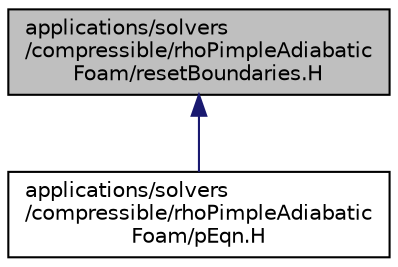 digraph "applications/solvers/compressible/rhoPimpleAdiabaticFoam/resetBoundaries.H"
{
  bgcolor="transparent";
  edge [fontname="Helvetica",fontsize="10",labelfontname="Helvetica",labelfontsize="10"];
  node [fontname="Helvetica",fontsize="10",shape=record];
  Node1 [label="applications/solvers\l/compressible/rhoPimpleAdiabatic\lFoam/resetBoundaries.H",height=0.2,width=0.4,color="black", fillcolor="grey75", style="filled" fontcolor="black"];
  Node1 -> Node2 [dir="back",color="midnightblue",fontsize="10",style="solid",fontname="Helvetica"];
  Node2 [label="applications/solvers\l/compressible/rhoPimpleAdiabatic\lFoam/pEqn.H",height=0.2,width=0.4,color="black",URL="$compressible_2rhoPimpleAdiabaticFoam_2pEqn_8H.html"];
}
